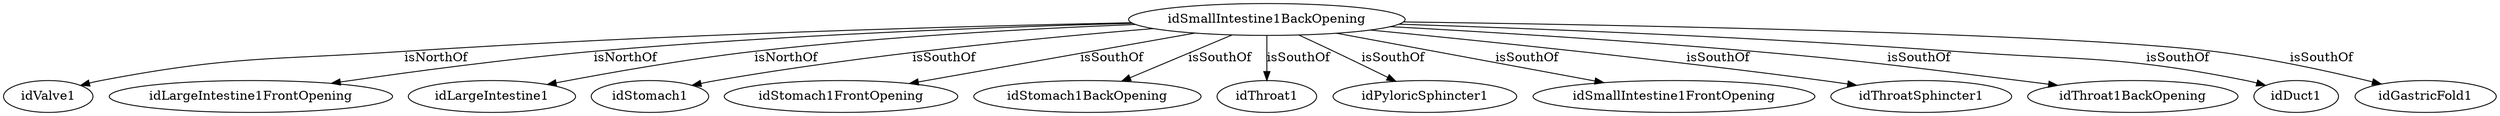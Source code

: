 strict digraph  {
idSmallIntestine1BackOpening [node_type=entity_node];
idValve1 [node_type=entity_node];
idLargeIntestine1FrontOpening [node_type=entity_node];
idLargeIntestine1 [node_type=entity_node];
idStomach1 [node_type=entity_node];
idStomach1FrontOpening [node_type=entity_node];
idStomach1BackOpening [node_type=entity_node];
idThroat1 [node_type=entity_node];
idPyloricSphincter1 [node_type=entity_node];
idSmallIntestine1FrontOpening [node_type=entity_node];
idThroatSphincter1 [node_type=entity_node];
idThroat1BackOpening [node_type=entity_node];
idDuct1 [node_type=entity_node];
idGastricFold1 [node_type=entity_node];
idSmallIntestine1BackOpening -> idValve1  [edge_type=relationship, label=isNorthOf];
idSmallIntestine1BackOpening -> idLargeIntestine1FrontOpening  [edge_type=relationship, label=isNorthOf];
idSmallIntestine1BackOpening -> idLargeIntestine1  [edge_type=relationship, label=isNorthOf];
idSmallIntestine1BackOpening -> idStomach1  [edge_type=relationship, label=isSouthOf];
idSmallIntestine1BackOpening -> idStomach1FrontOpening  [edge_type=relationship, label=isSouthOf];
idSmallIntestine1BackOpening -> idStomach1BackOpening  [edge_type=relationship, label=isSouthOf];
idSmallIntestine1BackOpening -> idThroat1  [edge_type=relationship, label=isSouthOf];
idSmallIntestine1BackOpening -> idPyloricSphincter1  [edge_type=relationship, label=isSouthOf];
idSmallIntestine1BackOpening -> idSmallIntestine1FrontOpening  [edge_type=relationship, label=isSouthOf];
idSmallIntestine1BackOpening -> idThroatSphincter1  [edge_type=relationship, label=isSouthOf];
idSmallIntestine1BackOpening -> idThroat1BackOpening  [edge_type=relationship, label=isSouthOf];
idSmallIntestine1BackOpening -> idDuct1  [edge_type=relationship, label=isSouthOf];
idSmallIntestine1BackOpening -> idGastricFold1  [edge_type=relationship, label=isSouthOf];
}

